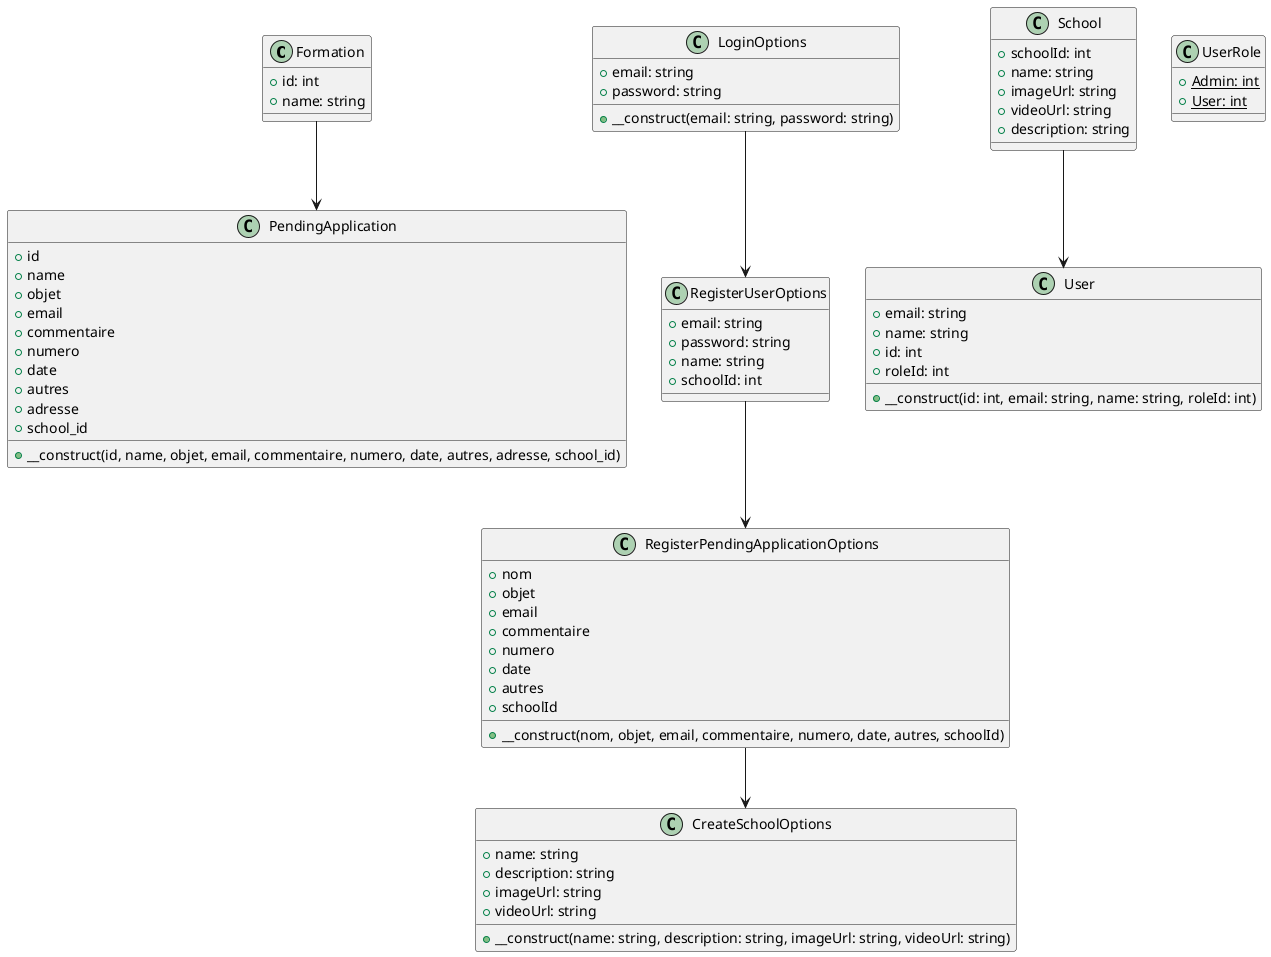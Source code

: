 @startuml data_classes 

class Formation {
  +id: int
  +name: string
}

class PendingApplication {
  +id
  +name
  +objet
  +email
  +commentaire
  +numero
  +date
  +autres
  +adresse
  +school_id
  +__construct(id, name, objet, email, commentaire, numero, date, autres, adresse, school_id)
}

Formation --> PendingApplication


class LoginOptions {
  +email: string
  +password: string
  +__construct(email: string, password: string)
}

class RegisterUserOptions {
  +email: string
  +password: string
  +name: string
  +schoolId: int
}

class RegisterPendingApplicationOptions {
  +nom
  +objet
  +email
  +commentaire
  +numero
  +date
  +autres
  +schoolId
  +__construct(nom, objet, email, commentaire, numero, date, autres, schoolId)
}

class CreateSchoolOptions {
  +name: string
  +description: string
  +imageUrl: string
  +videoUrl: string
  +__construct(name: string, description: string, imageUrl: string, videoUrl: string)
}

LoginOptions --> RegisterUserOptions
RegisterUserOptions --> RegisterPendingApplicationOptions
RegisterPendingApplicationOptions --> CreateSchoolOptions


class School {
  +schoolId: int
  +name: string
  +imageUrl: string
  +videoUrl: string
  +description: string
}

class User {
  +email: string
  +name: string
  +id: int
  +roleId: int
  +__construct(id: int, email: string, name: string, roleId: int)
}

class UserRole {
  {static} +Admin: int
  {static} +User: int
}

School --> User


@enduml 